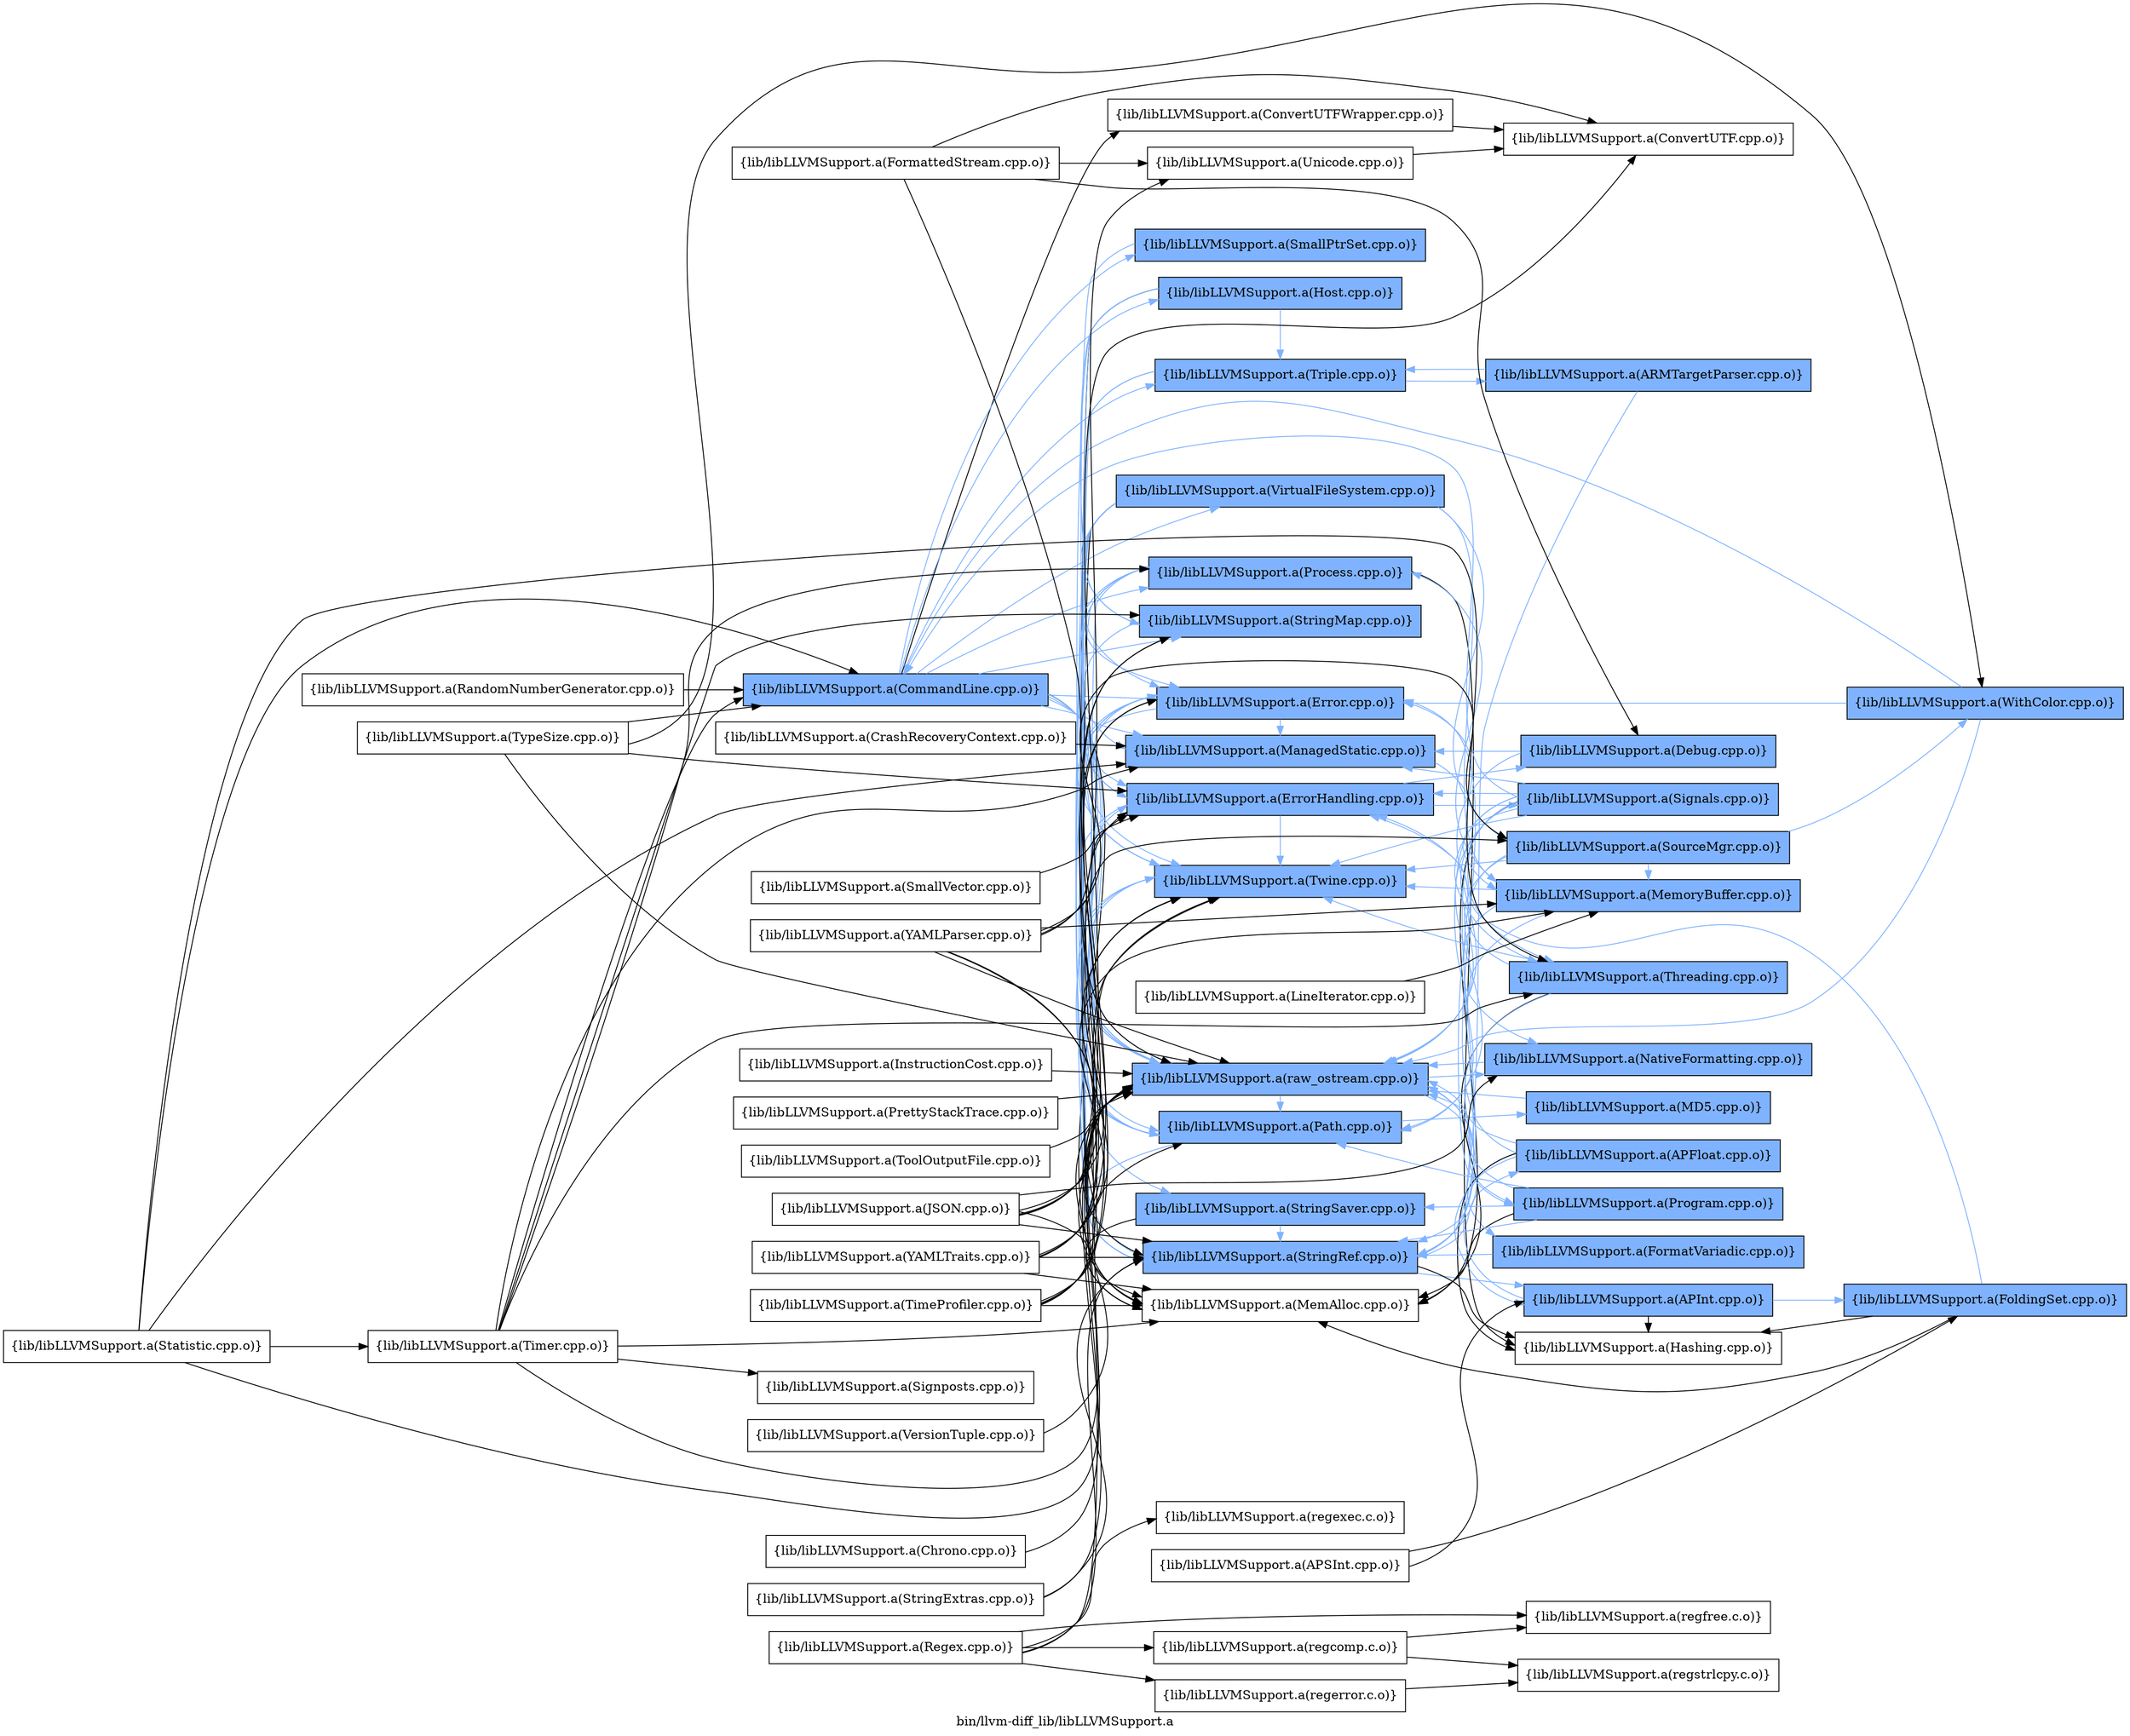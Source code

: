 digraph "bin/llvm-diff_lib/libLLVMSupport.a" {
	label="bin/llvm-diff_lib/libLLVMSupport.a";
	rankdir=LR;
	{ rank=same; Node0x5639421384e8;  }
	{ rank=same; Node0x563942136788; Node0x5639421350b8; Node0x563942135798; Node0x563942137cc8; Node0x5639421397f8; Node0x563942138858; Node0x563942135d88; Node0x5639421351f8; Node0x563942135978; Node0x563942138d08; Node0x563942135c48; Node0x563942137278; Node0x563942138c18; Node0x563942136878; Node0x563942136ff8; Node0x563942135b58;  }
	{ rank=same; Node0x5639421369b8; Node0x563942137728; Node0x563942135b08; Node0x563942135338; Node0x5639421399d8; Node0x563942139de8; Node0x5639421381c8; Node0x563942139b18; Node0x5639421395c8; Node0x563942136e18; Node0x563942136b98; Node0x563942135e28; Node0x563942139ac8; Node0x5639421360f8;  }
	{ rank=same; Node0x5639421384e8;  }
	{ rank=same; Node0x563942136788; Node0x5639421350b8; Node0x563942135798; Node0x563942137cc8; Node0x5639421397f8; Node0x563942138858; Node0x563942135d88; Node0x5639421351f8; Node0x563942135978; Node0x563942138d08; Node0x563942135c48; Node0x563942137278; Node0x563942138c18; Node0x563942136878; Node0x563942136ff8; Node0x563942135b58;  }
	{ rank=same; Node0x5639421369b8; Node0x563942137728; Node0x563942135b08; Node0x563942135338; Node0x5639421399d8; Node0x563942139de8; Node0x5639421381c8; Node0x563942139b18; Node0x5639421395c8; Node0x563942136e18; Node0x563942136b98; Node0x563942135e28; Node0x563942139ac8; Node0x5639421360f8;  }

	Node0x5639421384e8 [shape=record,shape=box,group=1,style=filled,fillcolor="0.600000 0.5 1",label="{lib/libLLVMSupport.a(CommandLine.cpp.o)}"];
	Node0x5639421384e8 -> Node0x563942136788;
	Node0x5639421384e8 -> Node0x5639421350b8[color="0.600000 0.5 1"];
	Node0x5639421384e8 -> Node0x563942135798[color="0.600000 0.5 1"];
	Node0x5639421384e8 -> Node0x563942137cc8[color="0.600000 0.5 1"];
	Node0x5639421384e8 -> Node0x5639421397f8;
	Node0x5639421384e8 -> Node0x563942138858[color="0.600000 0.5 1"];
	Node0x5639421384e8 -> Node0x563942135d88[color="0.600000 0.5 1"];
	Node0x5639421384e8 -> Node0x5639421351f8[color="0.600000 0.5 1"];
	Node0x5639421384e8 -> Node0x563942135978[color="0.600000 0.5 1"];
	Node0x5639421384e8 -> Node0x563942138d08[color="0.600000 0.5 1"];
	Node0x5639421384e8 -> Node0x563942135c48[color="0.600000 0.5 1"];
	Node0x5639421384e8 -> Node0x563942137278[color="0.600000 0.5 1"];
	Node0x5639421384e8 -> Node0x563942138c18[color="0.600000 0.5 1"];
	Node0x5639421384e8 -> Node0x563942136878[color="0.600000 0.5 1"];
	Node0x5639421384e8 -> Node0x563942136ff8[color="0.600000 0.5 1"];
	Node0x5639421384e8 -> Node0x563942135b58[color="0.600000 0.5 1"];
	Node0x5639421397f8 [shape=record,shape=box,group=0,label="{lib/libLLVMSupport.a(MemAlloc.cpp.o)}"];
	Node0x563942136e18 [shape=record,shape=box,group=1,style=filled,fillcolor="0.600000 0.5 1",label="{lib/libLLVMSupport.a(SourceMgr.cpp.o)}"];
	Node0x563942136e18 -> Node0x5639421395c8[color="0.600000 0.5 1"];
	Node0x563942136e18 -> Node0x563942135978[color="0.600000 0.5 1"];
	Node0x563942136e18 -> Node0x563942135c48[color="0.600000 0.5 1"];
	Node0x563942136e18 -> Node0x563942135dd8[color="0.600000 0.5 1"];
	Node0x563942136e18 -> Node0x563942138c18[color="0.600000 0.5 1"];
	Node0x563942138c18 [shape=record,shape=box,group=1,style=filled,fillcolor="0.600000 0.5 1",label="{lib/libLLVMSupport.a(raw_ostream.cpp.o)}"];
	Node0x563942138c18 -> Node0x5639421350b8[color="0.600000 0.5 1"];
	Node0x563942138c18 -> Node0x563942135798[color="0.600000 0.5 1"];
	Node0x563942138c18 -> Node0x563942136b98[color="0.600000 0.5 1"];
	Node0x563942138c18 -> Node0x563942135e28[color="0.600000 0.5 1"];
	Node0x563942138c18 -> Node0x563942135c48[color="0.600000 0.5 1"];
	Node0x563942138c18 -> Node0x563942136ff8[color="0.600000 0.5 1"];
	Node0x563942138c18 -> Node0x563942135b58[color="0.600000 0.5 1"];
	Node0x563942138c18 -> Node0x563942139ac8[color="0.600000 0.5 1"];
	Node0x563942137728 [shape=record,shape=box,group=1,style=filled,fillcolor="0.600000 0.5 1",label="{lib/libLLVMSupport.a(Debug.cpp.o)}"];
	Node0x563942137728 -> Node0x563942137cc8[color="0.600000 0.5 1"];
	Node0x563942137728 -> Node0x563942138c18[color="0.600000 0.5 1"];
	Node0x563942135d88 [shape=record,shape=box,group=1,style=filled,fillcolor="0.600000 0.5 1",label="{lib/libLLVMSupport.a(StringMap.cpp.o)}"];
	Node0x563942135d88 -> Node0x563942135798[color="0.600000 0.5 1"];
	Node0x563942135c48 [shape=record,shape=box,group=1,style=filled,fillcolor="0.600000 0.5 1",label="{lib/libLLVMSupport.a(Twine.cpp.o)}"];
	Node0x563942135c48 -> Node0x563942138c18[color="0.600000 0.5 1"];
	Node0x5639421399d8 [shape=record,shape=box,group=1,style=filled,fillcolor="0.600000 0.5 1",label="{lib/libLLVMSupport.a(APFloat.cpp.o)}"];
	Node0x5639421399d8 -> Node0x563942139de8[color="0.600000 0.5 1"];
	Node0x5639421399d8 -> Node0x5639421350b8[color="0.600000 0.5 1"];
	Node0x5639421399d8 -> Node0x5639421381c8;
	Node0x5639421399d8 -> Node0x563942135978[color="0.600000 0.5 1"];
	Node0x5639421399d8 -> Node0x563942138c18[color="0.600000 0.5 1"];
	Node0x563942139de8 [shape=record,shape=box,group=1,style=filled,fillcolor="0.600000 0.5 1",label="{lib/libLLVMSupport.a(APInt.cpp.o)}"];
	Node0x563942139de8 -> Node0x563942136f58[color="0.600000 0.5 1"];
	Node0x563942139de8 -> Node0x5639421381c8;
	Node0x563942139de8 -> Node0x563942138c18[color="0.600000 0.5 1"];
	Node0x5639421367d8 [shape=record,shape=box,group=0,label="{lib/libLLVMSupport.a(FormattedStream.cpp.o)}"];
	Node0x5639421367d8 -> Node0x5639421369b8;
	Node0x5639421367d8 -> Node0x563942137728;
	Node0x5639421367d8 -> Node0x5639421356f8;
	Node0x5639421367d8 -> Node0x563942138c18;
	Node0x5639421360f8 [shape=record,shape=box,group=1,style=filled,fillcolor="0.600000 0.5 1",label="{lib/libLLVMSupport.a(MD5.cpp.o)}"];
	Node0x5639421360f8 -> Node0x563942138c18[color="0.600000 0.5 1"];
	Node0x563942136af8 [shape=record,shape=box,group=0,label="{lib/libLLVMSupport.a(StringExtras.cpp.o)}"];
	Node0x563942136af8 -> Node0x563942135978;
	Node0x563942136af8 -> Node0x563942138c18;
	Node0x563942135978 [shape=record,shape=box,group=1,style=filled,fillcolor="0.600000 0.5 1",label="{lib/libLLVMSupport.a(StringRef.cpp.o)}"];
	Node0x563942135978 -> Node0x5639421399d8[color="0.600000 0.5 1"];
	Node0x563942135978 -> Node0x563942139de8[color="0.600000 0.5 1"];
	Node0x563942135978 -> Node0x5639421350b8[color="0.600000 0.5 1"];
	Node0x563942135978 -> Node0x5639421381c8;
	Node0x563942136f58 [shape=record,shape=box,group=1,style=filled,fillcolor="0.600000 0.5 1",label="{lib/libLLVMSupport.a(FoldingSet.cpp.o)}"];
	Node0x563942136f58 -> Node0x563942135798[color="0.600000 0.5 1"];
	Node0x563942136f58 -> Node0x5639421381c8;
	Node0x563942136f58 -> Node0x5639421397f8;
	Node0x563942138858 [shape=record,shape=box,group=1,style=filled,fillcolor="0.600000 0.5 1",label="{lib/libLLVMSupport.a(SmallPtrSet.cpp.o)}"];
	Node0x563942138858 -> Node0x563942135798[color="0.600000 0.5 1"];
	Node0x5639421381c8 [shape=record,shape=box,group=0,label="{lib/libLLVMSupport.a(Hashing.cpp.o)}"];
	Node0x563942136378 [shape=record,shape=box,group=0,label="{lib/libLLVMSupport.a(TypeSize.cpp.o)}"];
	Node0x563942136378 -> Node0x5639421384e8;
	Node0x563942136378 -> Node0x563942135798;
	Node0x563942136378 -> Node0x563942135dd8;
	Node0x563942136378 -> Node0x563942138c18;
	Node0x5639421350b8 [shape=record,shape=box,group=1,style=filled,fillcolor="0.600000 0.5 1",label="{lib/libLLVMSupport.a(Error.cpp.o)}"];
	Node0x5639421350b8 -> Node0x563942135798[color="0.600000 0.5 1"];
	Node0x5639421350b8 -> Node0x563942137cc8[color="0.600000 0.5 1"];
	Node0x5639421350b8 -> Node0x563942135c48[color="0.600000 0.5 1"];
	Node0x5639421350b8 -> Node0x563942138c18[color="0.600000 0.5 1"];
	Node0x563942135798 [shape=record,shape=box,group=1,style=filled,fillcolor="0.600000 0.5 1",label="{lib/libLLVMSupport.a(ErrorHandling.cpp.o)}"];
	Node0x563942135798 -> Node0x563942137728[color="0.600000 0.5 1"];
	Node0x563942135798 -> Node0x563942135c48[color="0.600000 0.5 1"];
	Node0x563942135798 -> Node0x563942138c18[color="0.600000 0.5 1"];
	Node0x563942135798 -> Node0x563942135b08[color="0.600000 0.5 1"];
	Node0x5639421351f8 [shape=record,shape=box,group=1,style=filled,fillcolor="0.600000 0.5 1",label="{lib/libLLVMSupport.a(StringSaver.cpp.o)}"];
	Node0x5639421351f8 -> Node0x5639421397f8;
	Node0x5639421351f8 -> Node0x563942135978[color="0.600000 0.5 1"];
	Node0x563942138d08 [shape=record,shape=box,group=1,style=filled,fillcolor="0.600000 0.5 1",label="{lib/libLLVMSupport.a(Triple.cpp.o)}"];
	Node0x563942138d08 -> Node0x563942135978[color="0.600000 0.5 1"];
	Node0x563942138d08 -> Node0x563942139b18[color="0.600000 0.5 1"];
	Node0x563942138d08 -> Node0x563942135c48[color="0.600000 0.5 1"];
	Node0x563942138268 [shape=record,shape=box,group=0,label="{lib/libLLVMSupport.a(Regex.cpp.o)}"];
	Node0x563942138268 -> Node0x563942135978;
	Node0x563942138268 -> Node0x563942135c48;
	Node0x563942138268 -> Node0x563942139d98;
	Node0x563942138268 -> Node0x563942139a78;
	Node0x563942138268 -> Node0x563942137908;
	Node0x563942138268 -> Node0x563942138b28;
	Node0x563942136ff8 [shape=record,shape=box,group=1,style=filled,fillcolor="0.600000 0.5 1",label="{lib/libLLVMSupport.a(Path.cpp.o)}"];
	Node0x563942136ff8 -> Node0x5639421350b8[color="0.600000 0.5 1"];
	Node0x563942136ff8 -> Node0x5639421360f8[color="0.600000 0.5 1"];
	Node0x563942136ff8 -> Node0x563942135978[color="0.600000 0.5 1"];
	Node0x563942136ff8 -> Node0x563942135c48[color="0.600000 0.5 1"];
	Node0x563942136ff8 -> Node0x563942135b58[color="0.600000 0.5 1"];
	Node0x563942137cc8 [shape=record,shape=box,group=1,style=filled,fillcolor="0.600000 0.5 1",label="{lib/libLLVMSupport.a(ManagedStatic.cpp.o)}"];
	Node0x563942137cc8 -> Node0x563942135338[color="0.600000 0.5 1"];
	Node0x5639421395c8 [shape=record,shape=box,group=1,style=filled,fillcolor="0.600000 0.5 1",label="{lib/libLLVMSupport.a(MemoryBuffer.cpp.o)}"];
	Node0x5639421395c8 -> Node0x5639421350b8[color="0.600000 0.5 1"];
	Node0x5639421395c8 -> Node0x563942135c48[color="0.600000 0.5 1"];
	Node0x5639421395c8 -> Node0x563942136ff8[color="0.600000 0.5 1"];
	Node0x5639421395c8 -> Node0x563942135b58[color="0.600000 0.5 1"];
	Node0x5639421395c8 -> Node0x563942139ac8[color="0.600000 0.5 1"];
	Node0x563942137a98 [shape=record,shape=box,group=0,label="{lib/libLLVMSupport.a(Timer.cpp.o)}"];
	Node0x563942137a98 -> Node0x5639421384e8;
	Node0x563942137a98 -> Node0x563942137cc8;
	Node0x563942137a98 -> Node0x5639421397f8;
	Node0x563942137a98 -> Node0x563942135d88;
	Node0x563942137a98 -> Node0x563942138718;
	Node0x563942137a98 -> Node0x563942138c18;
	Node0x563942137a98 -> Node0x563942135b58;
	Node0x563942137a98 -> Node0x563942135338;
	Node0x563942135e28 [shape=record,shape=box,group=1,style=filled,fillcolor="0.600000 0.5 1",label="{lib/libLLVMSupport.a(NativeFormatting.cpp.o)}"];
	Node0x563942135e28 -> Node0x563942138c18[color="0.600000 0.5 1"];
	Node0x563942135338 [shape=record,shape=box,group=1,style=filled,fillcolor="0.600000 0.5 1",label="{lib/libLLVMSupport.a(Threading.cpp.o)}"];
	Node0x563942135338 -> Node0x563942135798[color="0.600000 0.5 1"];
	Node0x563942135338 -> Node0x5639421397f8;
	Node0x563942135338 -> Node0x563942135978[color="0.600000 0.5 1"];
	Node0x563942135338 -> Node0x563942135c48[color="0.600000 0.5 1"];
	Node0x563942137d18 [shape=record,shape=box,group=0,label="{lib/libLLVMSupport.a(Chrono.cpp.o)}"];
	Node0x563942137d18 -> Node0x563942138c18;
	Node0x563942136788 [shape=record,shape=box,group=0,label="{lib/libLLVMSupport.a(ConvertUTFWrapper.cpp.o)}"];
	Node0x563942136788 -> Node0x5639421369b8;
	Node0x563942137278 [shape=record,shape=box,group=1,style=filled,fillcolor="0.600000 0.5 1",label="{lib/libLLVMSupport.a(VirtualFileSystem.cpp.o)}"];
	Node0x563942137278 -> Node0x5639421350b8[color="0.600000 0.5 1"];
	Node0x563942137278 -> Node0x5639421397f8;
	Node0x563942137278 -> Node0x5639421395c8[color="0.600000 0.5 1"];
	Node0x563942137278 -> Node0x563942136e18[color="0.600000 0.5 1"];
	Node0x563942137278 -> Node0x563942135d88[color="0.600000 0.5 1"];
	Node0x563942137278 -> Node0x563942135978[color="0.600000 0.5 1"];
	Node0x563942137278 -> Node0x563942135c48[color="0.600000 0.5 1"];
	Node0x563942137278 -> Node0x563942138c18[color="0.600000 0.5 1"];
	Node0x563942137278 -> Node0x563942136ff8[color="0.600000 0.5 1"];
	Node0x563942136878 [shape=record,shape=box,group=1,style=filled,fillcolor="0.600000 0.5 1",label="{lib/libLLVMSupport.a(Host.cpp.o)}"];
	Node0x563942136878 -> Node0x5639421397f8;
	Node0x563942136878 -> Node0x563942135d88[color="0.600000 0.5 1"];
	Node0x563942136878 -> Node0x563942135978[color="0.600000 0.5 1"];
	Node0x563942136878 -> Node0x563942138d08[color="0.600000 0.5 1"];
	Node0x563942136878 -> Node0x563942138c18[color="0.600000 0.5 1"];
	Node0x563942135b58 [shape=record,shape=box,group=1,style=filled,fillcolor="0.600000 0.5 1",label="{lib/libLLVMSupport.a(Process.cpp.o)}"];
	Node0x563942135b58 -> Node0x5639421350b8[color="0.600000 0.5 1"];
	Node0x563942135b58 -> Node0x5639421381c8;
	Node0x563942135b58 -> Node0x563942137cc8[color="0.600000 0.5 1"];
	Node0x563942135b58 -> Node0x563942136ff8[color="0.600000 0.5 1"];
	Node0x5639421369b8 [shape=record,shape=box,group=0,label="{lib/libLLVMSupport.a(ConvertUTF.cpp.o)}"];
	Node0x563942135b08 [shape=record,shape=box,group=1,style=filled,fillcolor="0.600000 0.5 1",label="{lib/libLLVMSupport.a(Signals.cpp.o)}"];
	Node0x563942135b08 -> Node0x5639421384e8[color="0.600000 0.5 1"];
	Node0x563942135b08 -> Node0x563942135798[color="0.600000 0.5 1"];
	Node0x563942135b08 -> Node0x563942137cc8[color="0.600000 0.5 1"];
	Node0x563942135b08 -> Node0x5639421397f8;
	Node0x563942135b08 -> Node0x5639421395c8[color="0.600000 0.5 1"];
	Node0x563942135b08 -> Node0x563942135e28[color="0.600000 0.5 1"];
	Node0x563942135b08 -> Node0x563942135978[color="0.600000 0.5 1"];
	Node0x563942135b08 -> Node0x563942135c48[color="0.600000 0.5 1"];
	Node0x563942135b08 -> Node0x563942138c18[color="0.600000 0.5 1"];
	Node0x563942135b08 -> Node0x563942136ff8[color="0.600000 0.5 1"];
	Node0x563942135b08 -> Node0x563942135338[color="0.600000 0.5 1"];
	Node0x5639421356f8 [shape=record,shape=box,group=0,label="{lib/libLLVMSupport.a(Unicode.cpp.o)}"];
	Node0x5639421356f8 -> Node0x5639421369b8;
	Node0x563942136b98 [shape=record,shape=box,group=1,style=filled,fillcolor="0.600000 0.5 1",label="{lib/libLLVMSupport.a(FormatVariadic.cpp.o)}"];
	Node0x563942136b98 -> Node0x563942135978[color="0.600000 0.5 1"];
	Node0x563942137ea8 [shape=record,shape=box,group=0,label="{lib/libLLVMSupport.a(InstructionCost.cpp.o)}"];
	Node0x563942137ea8 -> Node0x563942138c18;
	Node0x563942139ac8 [shape=record,shape=box,group=1,style=filled,fillcolor="0.600000 0.5 1",label="{lib/libLLVMSupport.a(Program.cpp.o)}"];
	Node0x563942139ac8 -> Node0x5639421397f8;
	Node0x563942139ac8 -> Node0x5639421351f8[color="0.600000 0.5 1"];
	Node0x563942139ac8 -> Node0x563942135978[color="0.600000 0.5 1"];
	Node0x563942139ac8 -> Node0x563942138c18[color="0.600000 0.5 1"];
	Node0x563942139ac8 -> Node0x563942136ff8[color="0.600000 0.5 1"];
	Node0x563942139b68 [shape=record,shape=box,group=0,label="{lib/libLLVMSupport.a(PrettyStackTrace.cpp.o)}"];
	Node0x563942139b68 -> Node0x563942138c18;
	Node0x563942138e48 [shape=record,shape=box,group=0,label="{lib/libLLVMSupport.a(RandomNumberGenerator.cpp.o)}"];
	Node0x563942138e48 -> Node0x5639421384e8;
	Node0x563942139d98 [shape=record,shape=box,group=0,label="{lib/libLLVMSupport.a(regcomp.c.o)}"];
	Node0x563942139d98 -> Node0x563942138b28;
	Node0x563942139d98 -> Node0x5639421368c8;
	Node0x563942139a78 [shape=record,shape=box,group=0,label="{lib/libLLVMSupport.a(regerror.c.o)}"];
	Node0x563942139a78 -> Node0x5639421368c8;
	Node0x563942137908 [shape=record,shape=box,group=0,label="{lib/libLLVMSupport.a(regexec.c.o)}"];
	Node0x563942138b28 [shape=record,shape=box,group=0,label="{lib/libLLVMSupport.a(regfree.c.o)}"];
	Node0x563942137bd8 [shape=record,shape=box,group=0,label="{lib/libLLVMSupport.a(SmallVector.cpp.o)}"];
	Node0x563942137bd8 -> Node0x563942135798;
	Node0x563942135dd8 [shape=record,shape=box,group=1,style=filled,fillcolor="0.600000 0.5 1",label="{lib/libLLVMSupport.a(WithColor.cpp.o)}"];
	Node0x563942135dd8 -> Node0x5639421384e8[color="0.600000 0.5 1"];
	Node0x563942135dd8 -> Node0x5639421350b8[color="0.600000 0.5 1"];
	Node0x563942135dd8 -> Node0x563942138c18[color="0.600000 0.5 1"];
	Node0x563942137548 [shape=record,shape=box,group=0,label="{lib/libLLVMSupport.a(Statistic.cpp.o)}"];
	Node0x563942137548 -> Node0x5639421384e8;
	Node0x563942137548 -> Node0x563942137cc8;
	Node0x563942137548 -> Node0x563942137a98;
	Node0x563942137548 -> Node0x563942138c18;
	Node0x563942137548 -> Node0x563942135338;
	Node0x5639421376d8 [shape=record,shape=box,group=0,label="{lib/libLLVMSupport.a(TimeProfiler.cpp.o)}"];
	Node0x5639421376d8 -> Node0x5639421350b8;
	Node0x5639421376d8 -> Node0x5639421397f8;
	Node0x5639421376d8 -> Node0x563942135d88;
	Node0x5639421376d8 -> Node0x563942135c48;
	Node0x5639421376d8 -> Node0x563942138c18;
	Node0x5639421376d8 -> Node0x563942136ff8;
	Node0x563942136fa8 [shape=record,shape=box,group=0,label="{lib/libLLVMSupport.a(JSON.cpp.o)}"];
	Node0x563942136fa8 -> Node0x5639421369b8;
	Node0x563942136fa8 -> Node0x5639421350b8;
	Node0x563942136fa8 -> Node0x5639421397f8;
	Node0x563942136fa8 -> Node0x563942135e28;
	Node0x563942136fa8 -> Node0x563942135978;
	Node0x563942136fa8 -> Node0x563942135c48;
	Node0x563942136fa8 -> Node0x563942138c18;
	Node0x563942138718 [shape=record,shape=box,group=0,label="{lib/libLLVMSupport.a(Signposts.cpp.o)}"];
	Node0x5639421394d8 [shape=record,shape=box,group=0,label="{lib/libLLVMSupport.a(ToolOutputFile.cpp.o)}"];
	Node0x5639421394d8 -> Node0x563942138c18;
	Node0x563942139b18 [shape=record,shape=box,group=1,style=filled,fillcolor="0.600000 0.5 1",label="{lib/libLLVMSupport.a(ARMTargetParser.cpp.o)}"];
	Node0x563942139b18 -> Node0x563942135978[color="0.600000 0.5 1"];
	Node0x563942139b18 -> Node0x563942138d08[color="0.600000 0.5 1"];
	Node0x563942136058 [shape=record,shape=box,group=0,label="{lib/libLLVMSupport.a(YAMLParser.cpp.o)}"];
	Node0x563942136058 -> Node0x563942135798;
	Node0x563942136058 -> Node0x5639421397f8;
	Node0x563942136058 -> Node0x5639421395c8;
	Node0x563942136058 -> Node0x563942136e18;
	Node0x563942136058 -> Node0x563942135978;
	Node0x563942136058 -> Node0x5639421356f8;
	Node0x563942136058 -> Node0x563942138c18;
	Node0x5639421368c8 [shape=record,shape=box,group=0,label="{lib/libLLVMSupport.a(regstrlcpy.c.o)}"];
	Node0x563942137fe8 [shape=record,shape=box,group=0,label="{lib/libLLVMSupport.a(CrashRecoveryContext.cpp.o)}"];
	Node0x563942137fe8 -> Node0x563942137cc8;
	Node0x563942138358 [shape=record,shape=box,group=0,label="{lib/libLLVMSupport.a(APSInt.cpp.o)}"];
	Node0x563942138358 -> Node0x563942139de8;
	Node0x563942138358 -> Node0x563942136f58;
	Node0x5639421396b8 [shape=record,shape=box,group=0,label="{lib/libLLVMSupport.a(YAMLTraits.cpp.o)}"];
	Node0x5639421396b8 -> Node0x563942135798;
	Node0x5639421396b8 -> Node0x5639421397f8;
	Node0x5639421396b8 -> Node0x5639421395c8;
	Node0x5639421396b8 -> Node0x563942136e18;
	Node0x5639421396b8 -> Node0x563942135d88;
	Node0x5639421396b8 -> Node0x563942135978;
	Node0x5639421396b8 -> Node0x563942135c48;
	Node0x5639421396b8 -> Node0x563942138c18;
	Node0x563942139ed8 [shape=record,shape=box,group=0,label="{lib/libLLVMSupport.a(LineIterator.cpp.o)}"];
	Node0x563942139ed8 -> Node0x5639421395c8;
	Node0x5639421390c8 [shape=record,shape=box,group=0,label="{lib/libLLVMSupport.a(VersionTuple.cpp.o)}"];
	Node0x5639421390c8 -> Node0x563942138c18;
}
